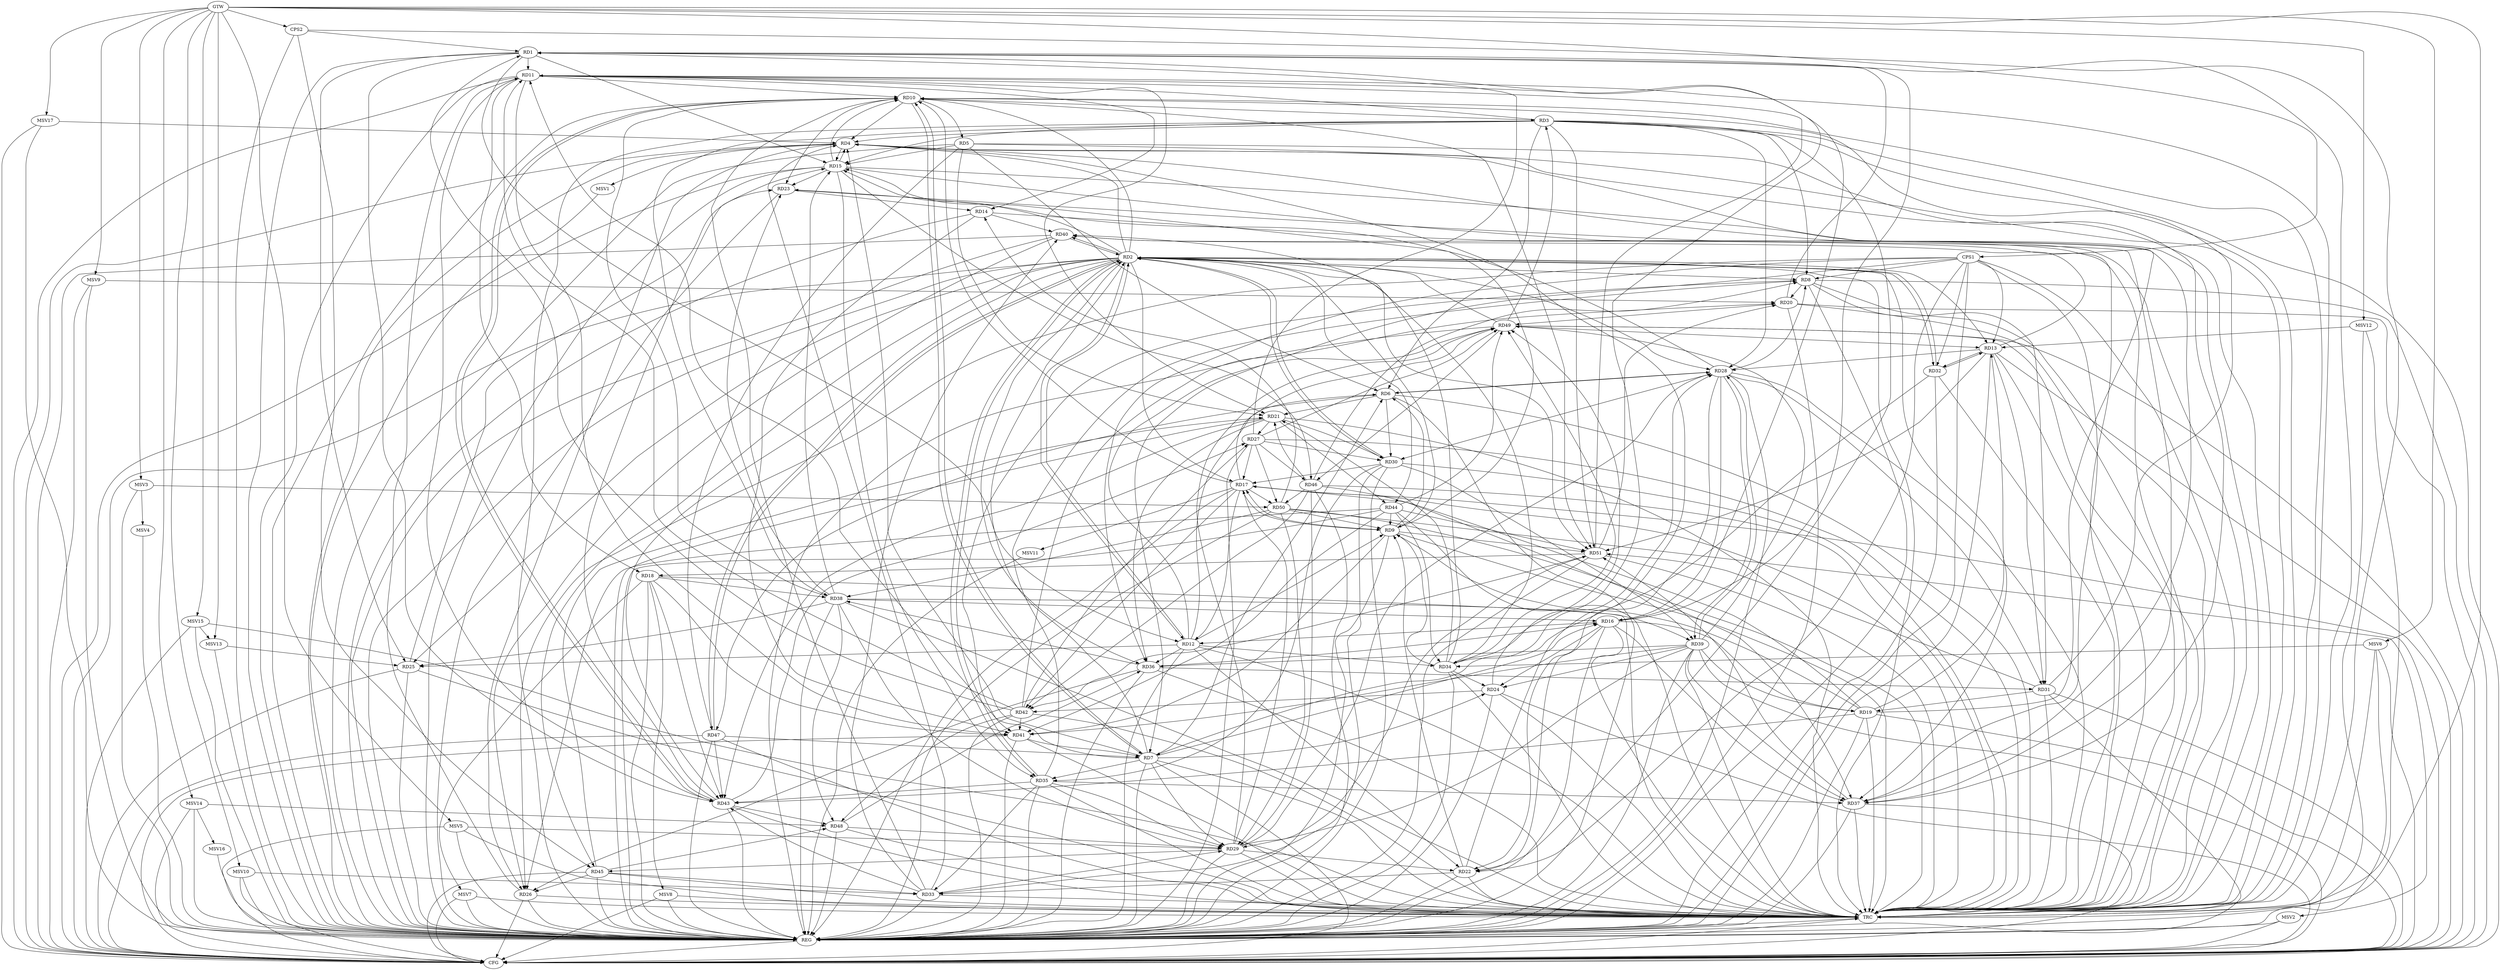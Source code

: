 strict digraph G {
  RD1 [ label="RD1" ];
  RD2 [ label="RD2" ];
  RD3 [ label="RD3" ];
  RD4 [ label="RD4" ];
  RD5 [ label="RD5" ];
  RD6 [ label="RD6" ];
  RD7 [ label="RD7" ];
  RD8 [ label="RD8" ];
  RD9 [ label="RD9" ];
  RD10 [ label="RD10" ];
  RD11 [ label="RD11" ];
  RD12 [ label="RD12" ];
  RD13 [ label="RD13" ];
  RD14 [ label="RD14" ];
  RD15 [ label="RD15" ];
  RD16 [ label="RD16" ];
  RD17 [ label="RD17" ];
  RD18 [ label="RD18" ];
  RD19 [ label="RD19" ];
  RD20 [ label="RD20" ];
  RD21 [ label="RD21" ];
  RD22 [ label="RD22" ];
  RD23 [ label="RD23" ];
  RD24 [ label="RD24" ];
  RD25 [ label="RD25" ];
  RD26 [ label="RD26" ];
  RD27 [ label="RD27" ];
  RD28 [ label="RD28" ];
  RD29 [ label="RD29" ];
  RD30 [ label="RD30" ];
  RD31 [ label="RD31" ];
  RD32 [ label="RD32" ];
  RD33 [ label="RD33" ];
  RD34 [ label="RD34" ];
  RD35 [ label="RD35" ];
  RD36 [ label="RD36" ];
  RD37 [ label="RD37" ];
  RD38 [ label="RD38" ];
  RD39 [ label="RD39" ];
  RD40 [ label="RD40" ];
  RD41 [ label="RD41" ];
  RD42 [ label="RD42" ];
  RD43 [ label="RD43" ];
  RD44 [ label="RD44" ];
  RD45 [ label="RD45" ];
  RD46 [ label="RD46" ];
  RD47 [ label="RD47" ];
  RD48 [ label="RD48" ];
  RD49 [ label="RD49" ];
  RD50 [ label="RD50" ];
  RD51 [ label="RD51" ];
  CPS1 [ label="CPS1" ];
  CPS2 [ label="CPS2" ];
  GTW [ label="GTW" ];
  REG [ label="REG" ];
  CFG [ label="CFG" ];
  TRC [ label="TRC" ];
  MSV1 [ label="MSV1" ];
  MSV2 [ label="MSV2" ];
  MSV3 [ label="MSV3" ];
  MSV4 [ label="MSV4" ];
  MSV5 [ label="MSV5" ];
  MSV6 [ label="MSV6" ];
  MSV7 [ label="MSV7" ];
  MSV8 [ label="MSV8" ];
  MSV9 [ label="MSV9" ];
  MSV10 [ label="MSV10" ];
  MSV11 [ label="MSV11" ];
  MSV12 [ label="MSV12" ];
  MSV13 [ label="MSV13" ];
  MSV14 [ label="MSV14" ];
  MSV15 [ label="MSV15" ];
  MSV16 [ label="MSV16" ];
  MSV17 [ label="MSV17" ];
  RD1 -> RD11;
  RD1 -> RD12;
  RD1 -> RD15;
  RD16 -> RD1;
  RD20 -> RD1;
  RD1 -> RD25;
  RD27 -> RD1;
  RD1 -> RD34;
  RD42 -> RD1;
  RD1 -> RD43;
  RD2 -> RD4;
  RD7 -> RD2;
  RD2 -> RD12;
  RD12 -> RD2;
  RD2 -> RD17;
  RD2 -> RD25;
  RD2 -> RD30;
  RD30 -> RD2;
  RD32 -> RD2;
  RD34 -> RD2;
  RD35 -> RD2;
  RD2 -> RD36;
  RD2 -> RD37;
  RD40 -> RD2;
  RD2 -> RD43;
  RD47 -> RD2;
  RD49 -> RD2;
  RD2 -> RD51;
  RD3 -> RD4;
  RD3 -> RD6;
  RD3 -> RD8;
  RD10 -> RD3;
  RD3 -> RD11;
  RD3 -> RD15;
  RD3 -> RD22;
  RD3 -> RD28;
  RD3 -> RD38;
  RD49 -> RD3;
  RD3 -> RD51;
  RD7 -> RD4;
  RD10 -> RD4;
  RD4 -> RD15;
  RD15 -> RD4;
  RD19 -> RD4;
  RD22 -> RD4;
  RD4 -> RD26;
  RD33 -> RD4;
  RD4 -> RD37;
  RD5 -> RD6;
  RD10 -> RD5;
  RD5 -> RD15;
  RD5 -> RD21;
  RD5 -> RD37;
  RD5 -> RD47;
  RD7 -> RD6;
  RD9 -> RD6;
  RD12 -> RD6;
  RD6 -> RD21;
  RD6 -> RD28;
  RD28 -> RD6;
  RD6 -> RD30;
  RD6 -> RD47;
  RD7 -> RD10;
  RD10 -> RD7;
  RD7 -> RD11;
  RD7 -> RD16;
  RD7 -> RD24;
  RD7 -> RD29;
  RD32 -> RD7;
  RD7 -> RD35;
  RD41 -> RD7;
  RD47 -> RD7;
  RD8 -> RD20;
  RD28 -> RD8;
  RD8 -> RD31;
  RD35 -> RD8;
  RD8 -> RD41;
  RD46 -> RD8;
  RD12 -> RD9;
  RD9 -> RD15;
  RD9 -> RD17;
  RD17 -> RD9;
  RD19 -> RD9;
  RD22 -> RD9;
  RD34 -> RD9;
  RD9 -> RD41;
  RD44 -> RD9;
  RD50 -> RD9;
  RD9 -> RD51;
  RD11 -> RD10;
  RD15 -> RD10;
  RD17 -> RD10;
  RD10 -> RD23;
  RD31 -> RD10;
  RD33 -> RD10;
  RD38 -> RD10;
  RD10 -> RD43;
  RD43 -> RD10;
  RD10 -> RD51;
  RD11 -> RD14;
  RD11 -> RD16;
  RD11 -> RD18;
  RD11 -> RD21;
  RD26 -> RD11;
  RD11 -> RD41;
  RD42 -> RD11;
  RD11 -> RD43;
  RD51 -> RD11;
  RD16 -> RD12;
  RD17 -> RD12;
  RD12 -> RD22;
  RD12 -> RD25;
  RD12 -> RD34;
  RD12 -> RD36;
  RD12 -> RD49;
  RD19 -> RD13;
  RD13 -> RD28;
  RD13 -> RD31;
  RD13 -> RD32;
  RD32 -> RD13;
  RD13 -> RD40;
  RD49 -> RD13;
  RD13 -> RD51;
  RD23 -> RD14;
  RD14 -> RD40;
  RD14 -> RD41;
  RD50 -> RD14;
  RD15 -> RD23;
  RD15 -> RD35;
  RD15 -> RD37;
  RD38 -> RD15;
  RD43 -> RD15;
  RD15 -> RD46;
  RD16 -> RD19;
  RD16 -> RD22;
  RD16 -> RD24;
  RD28 -> RD16;
  RD36 -> RD16;
  RD16 -> RD37;
  RD38 -> RD16;
  RD19 -> RD17;
  RD27 -> RD17;
  RD29 -> RD17;
  RD30 -> RD17;
  RD17 -> RD42;
  RD17 -> RD49;
  RD17 -> RD50;
  RD18 -> RD38;
  RD18 -> RD41;
  RD18 -> RD43;
  RD51 -> RD18;
  RD31 -> RD19;
  RD39 -> RD19;
  RD19 -> RD43;
  RD42 -> RD20;
  RD20 -> RD49;
  RD51 -> RD20;
  RD21 -> RD27;
  RD21 -> RD30;
  RD34 -> RD21;
  RD21 -> RD36;
  RD21 -> RD43;
  RD21 -> RD44;
  RD45 -> RD21;
  RD46 -> RD21;
  RD28 -> RD22;
  RD29 -> RD22;
  RD22 -> RD33;
  RD25 -> RD23;
  RD28 -> RD23;
  RD38 -> RD23;
  RD34 -> RD24;
  RD39 -> RD24;
  RD24 -> RD42;
  RD24 -> RD49;
  RD38 -> RD25;
  RD36 -> RD26;
  RD40 -> RD26;
  RD44 -> RD26;
  RD45 -> RD26;
  RD27 -> RD30;
  RD42 -> RD27;
  RD43 -> RD27;
  RD27 -> RD46;
  RD27 -> RD49;
  RD27 -> RD50;
  RD29 -> RD28;
  RD28 -> RD30;
  RD28 -> RD31;
  RD34 -> RD28;
  RD28 -> RD39;
  RD39 -> RD28;
  RD33 -> RD29;
  RD35 -> RD29;
  RD38 -> RD29;
  RD39 -> RD29;
  RD29 -> RD45;
  RD46 -> RD29;
  RD48 -> RD29;
  RD29 -> RD49;
  RD50 -> RD29;
  RD29 -> RD51;
  RD30 -> RD33;
  RD30 -> RD35;
  RD30 -> RD39;
  RD36 -> RD31;
  RD31 -> RD51;
  RD35 -> RD33;
  RD33 -> RD40;
  RD33 -> RD43;
  RD45 -> RD33;
  RD34 -> RD40;
  RD44 -> RD34;
  RD34 -> RD49;
  RD35 -> RD37;
  RD35 -> RD43;
  RD36 -> RD38;
  RD39 -> RD36;
  RD48 -> RD36;
  RD39 -> RD37;
  RD46 -> RD37;
  RD37 -> RD51;
  RD38 -> RD39;
  RD38 -> RD48;
  RD50 -> RD38;
  RD39 -> RD41;
  RD39 -> RD49;
  RD42 -> RD41;
  RD44 -> RD41;
  RD46 -> RD42;
  RD42 -> RD48;
  RD51 -> RD42;
  RD47 -> RD43;
  RD43 -> RD48;
  RD44 -> RD49;
  RD44 -> RD51;
  RD45 -> RD48;
  RD49 -> RD46;
  RD46 -> RD50;
  CPS1 -> RD7;
  CPS1 -> RD22;
  CPS1 -> RD26;
  CPS1 -> RD8;
  CPS1 -> RD36;
  CPS1 -> RD32;
  CPS1 -> RD37;
  CPS1 -> RD13;
  CPS2 -> RD1;
  CPS2 -> RD45;
  GTW -> CPS1;
  GTW -> CPS2;
  RD1 -> REG;
  RD2 -> REG;
  RD3 -> REG;
  RD4 -> REG;
  RD5 -> REG;
  RD6 -> REG;
  RD7 -> REG;
  RD8 -> REG;
  RD9 -> REG;
  RD10 -> REG;
  RD11 -> REG;
  RD12 -> REG;
  RD13 -> REG;
  RD14 -> REG;
  RD15 -> REG;
  RD16 -> REG;
  RD17 -> REG;
  RD18 -> REG;
  RD19 -> REG;
  RD20 -> REG;
  RD21 -> REG;
  RD22 -> REG;
  RD23 -> REG;
  RD24 -> REG;
  RD25 -> REG;
  RD26 -> REG;
  RD27 -> REG;
  RD28 -> REG;
  RD29 -> REG;
  RD30 -> REG;
  RD31 -> REG;
  RD32 -> REG;
  RD33 -> REG;
  RD34 -> REG;
  RD35 -> REG;
  RD36 -> REG;
  RD37 -> REG;
  RD38 -> REG;
  RD39 -> REG;
  RD40 -> REG;
  RD41 -> REG;
  RD42 -> REG;
  RD43 -> REG;
  RD44 -> REG;
  RD45 -> REG;
  RD46 -> REG;
  RD47 -> REG;
  RD48 -> REG;
  RD49 -> REG;
  RD50 -> REG;
  RD51 -> REG;
  CPS1 -> REG;
  CPS2 -> REG;
  RD25 -> CFG;
  RD45 -> CFG;
  RD19 -> CFG;
  RD4 -> CFG;
  RD39 -> CFG;
  RD8 -> CFG;
  RD40 -> CFG;
  RD7 -> CFG;
  RD26 -> CFG;
  RD37 -> CFG;
  RD20 -> CFG;
  RD41 -> CFG;
  RD49 -> CFG;
  RD13 -> CFG;
  RD3 -> CFG;
  RD31 -> CFG;
  RD47 -> CFG;
  RD17 -> CFG;
  RD15 -> CFG;
  RD24 -> CFG;
  RD11 -> CFG;
  RD2 -> CFG;
  REG -> CFG;
  RD1 -> TRC;
  RD2 -> TRC;
  RD3 -> TRC;
  RD4 -> TRC;
  RD5 -> TRC;
  RD6 -> TRC;
  RD7 -> TRC;
  RD8 -> TRC;
  RD9 -> TRC;
  RD10 -> TRC;
  RD11 -> TRC;
  RD12 -> TRC;
  RD13 -> TRC;
  RD14 -> TRC;
  RD15 -> TRC;
  RD16 -> TRC;
  RD17 -> TRC;
  RD18 -> TRC;
  RD19 -> TRC;
  RD20 -> TRC;
  RD21 -> TRC;
  RD22 -> TRC;
  RD23 -> TRC;
  RD24 -> TRC;
  RD25 -> TRC;
  RD26 -> TRC;
  RD27 -> TRC;
  RD28 -> TRC;
  RD29 -> TRC;
  RD30 -> TRC;
  RD31 -> TRC;
  RD32 -> TRC;
  RD33 -> TRC;
  RD34 -> TRC;
  RD35 -> TRC;
  RD36 -> TRC;
  RD37 -> TRC;
  RD38 -> TRC;
  RD39 -> TRC;
  RD40 -> TRC;
  RD41 -> TRC;
  RD42 -> TRC;
  RD43 -> TRC;
  RD44 -> TRC;
  RD45 -> TRC;
  RD46 -> TRC;
  RD47 -> TRC;
  RD48 -> TRC;
  RD49 -> TRC;
  RD50 -> TRC;
  RD51 -> TRC;
  CPS1 -> TRC;
  CPS2 -> TRC;
  GTW -> TRC;
  CFG -> TRC;
  TRC -> REG;
  RD2 -> RD13;
  RD2 -> RD47;
  RD2 -> RD45;
  RD2 -> RD9;
  RD2 -> RD15;
  RD2 -> RD40;
  RD2 -> RD35;
  RD2 -> RD44;
  RD2 -> RD32;
  RD2 -> RD10;
  RD2 -> RD8;
  RD2 -> RD28;
  RD4 -> MSV1;
  MSV1 -> REG;
  RD50 -> MSV2;
  MSV2 -> REG;
  MSV2 -> CFG;
  MSV3 -> RD50;
  GTW -> MSV3;
  MSV3 -> REG;
  MSV3 -> MSV4;
  MSV4 -> REG;
  MSV5 -> RD29;
  GTW -> MSV5;
  MSV5 -> REG;
  MSV5 -> TRC;
  MSV5 -> CFG;
  MSV6 -> RD34;
  GTW -> MSV6;
  MSV6 -> REG;
  MSV6 -> TRC;
  MSV6 -> CFG;
  RD18 -> MSV7;
  MSV7 -> REG;
  MSV7 -> TRC;
  MSV7 -> CFG;
  RD18 -> MSV8;
  MSV8 -> REG;
  MSV8 -> TRC;
  MSV8 -> CFG;
  MSV9 -> RD20;
  GTW -> MSV9;
  MSV9 -> REG;
  MSV9 -> CFG;
  MSV10 -> RD33;
  GTW -> MSV10;
  MSV10 -> REG;
  MSV10 -> CFG;
  RD17 -> MSV11;
  MSV11 -> REG;
  MSV12 -> RD13;
  GTW -> MSV12;
  MSV12 -> REG;
  MSV12 -> TRC;
  MSV13 -> RD25;
  GTW -> MSV13;
  MSV13 -> REG;
  MSV14 -> RD48;
  GTW -> MSV14;
  MSV14 -> REG;
  MSV14 -> CFG;
  MSV15 -> MSV13;
  GTW -> MSV15;
  MSV15 -> REG;
  MSV15 -> TRC;
  MSV15 -> CFG;
  MSV14 -> MSV16;
  MSV16 -> REG;
  MSV17 -> RD4;
  GTW -> MSV17;
  MSV17 -> REG;
  MSV17 -> CFG;
}
